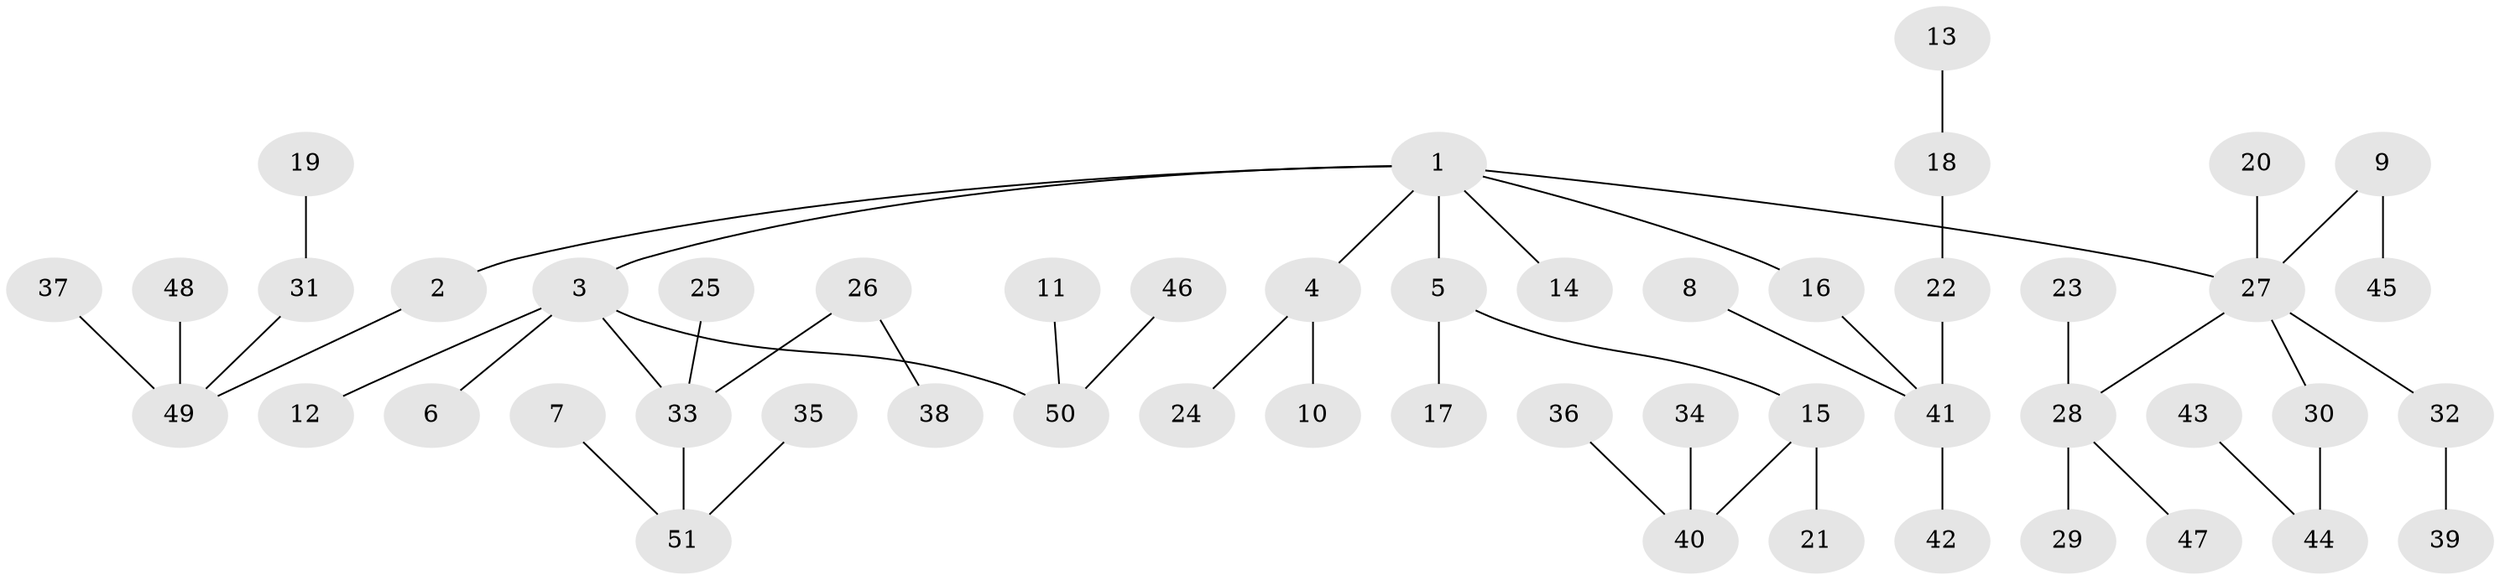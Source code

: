 // original degree distribution, {4: 0.10891089108910891, 5: 0.0297029702970297, 3: 0.10891089108910891, 2: 0.2079207920792079, 7: 0.009900990099009901, 1: 0.5247524752475248, 6: 0.009900990099009901}
// Generated by graph-tools (version 1.1) at 2025/50/03/09/25 03:50:24]
// undirected, 51 vertices, 50 edges
graph export_dot {
graph [start="1"]
  node [color=gray90,style=filled];
  1;
  2;
  3;
  4;
  5;
  6;
  7;
  8;
  9;
  10;
  11;
  12;
  13;
  14;
  15;
  16;
  17;
  18;
  19;
  20;
  21;
  22;
  23;
  24;
  25;
  26;
  27;
  28;
  29;
  30;
  31;
  32;
  33;
  34;
  35;
  36;
  37;
  38;
  39;
  40;
  41;
  42;
  43;
  44;
  45;
  46;
  47;
  48;
  49;
  50;
  51;
  1 -- 2 [weight=1.0];
  1 -- 3 [weight=1.0];
  1 -- 4 [weight=1.0];
  1 -- 5 [weight=1.0];
  1 -- 14 [weight=1.0];
  1 -- 16 [weight=1.0];
  1 -- 27 [weight=1.0];
  2 -- 49 [weight=1.0];
  3 -- 6 [weight=1.0];
  3 -- 12 [weight=1.0];
  3 -- 33 [weight=1.0];
  3 -- 50 [weight=1.0];
  4 -- 10 [weight=1.0];
  4 -- 24 [weight=1.0];
  5 -- 15 [weight=1.0];
  5 -- 17 [weight=1.0];
  7 -- 51 [weight=1.0];
  8 -- 41 [weight=1.0];
  9 -- 27 [weight=1.0];
  9 -- 45 [weight=1.0];
  11 -- 50 [weight=1.0];
  13 -- 18 [weight=1.0];
  15 -- 21 [weight=1.0];
  15 -- 40 [weight=1.0];
  16 -- 41 [weight=1.0];
  18 -- 22 [weight=1.0];
  19 -- 31 [weight=1.0];
  20 -- 27 [weight=1.0];
  22 -- 41 [weight=1.0];
  23 -- 28 [weight=1.0];
  25 -- 33 [weight=1.0];
  26 -- 33 [weight=1.0];
  26 -- 38 [weight=1.0];
  27 -- 28 [weight=1.0];
  27 -- 30 [weight=1.0];
  27 -- 32 [weight=1.0];
  28 -- 29 [weight=1.0];
  28 -- 47 [weight=1.0];
  30 -- 44 [weight=1.0];
  31 -- 49 [weight=1.0];
  32 -- 39 [weight=1.0];
  33 -- 51 [weight=1.0];
  34 -- 40 [weight=1.0];
  35 -- 51 [weight=1.0];
  36 -- 40 [weight=1.0];
  37 -- 49 [weight=1.0];
  41 -- 42 [weight=1.0];
  43 -- 44 [weight=1.0];
  46 -- 50 [weight=1.0];
  48 -- 49 [weight=1.0];
}
